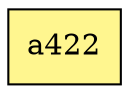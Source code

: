 digraph G {
rankdir=BT;ranksep="2.0";
"a422" [shape=record,fillcolor=khaki1,style=filled,label="{a422}"];
}
